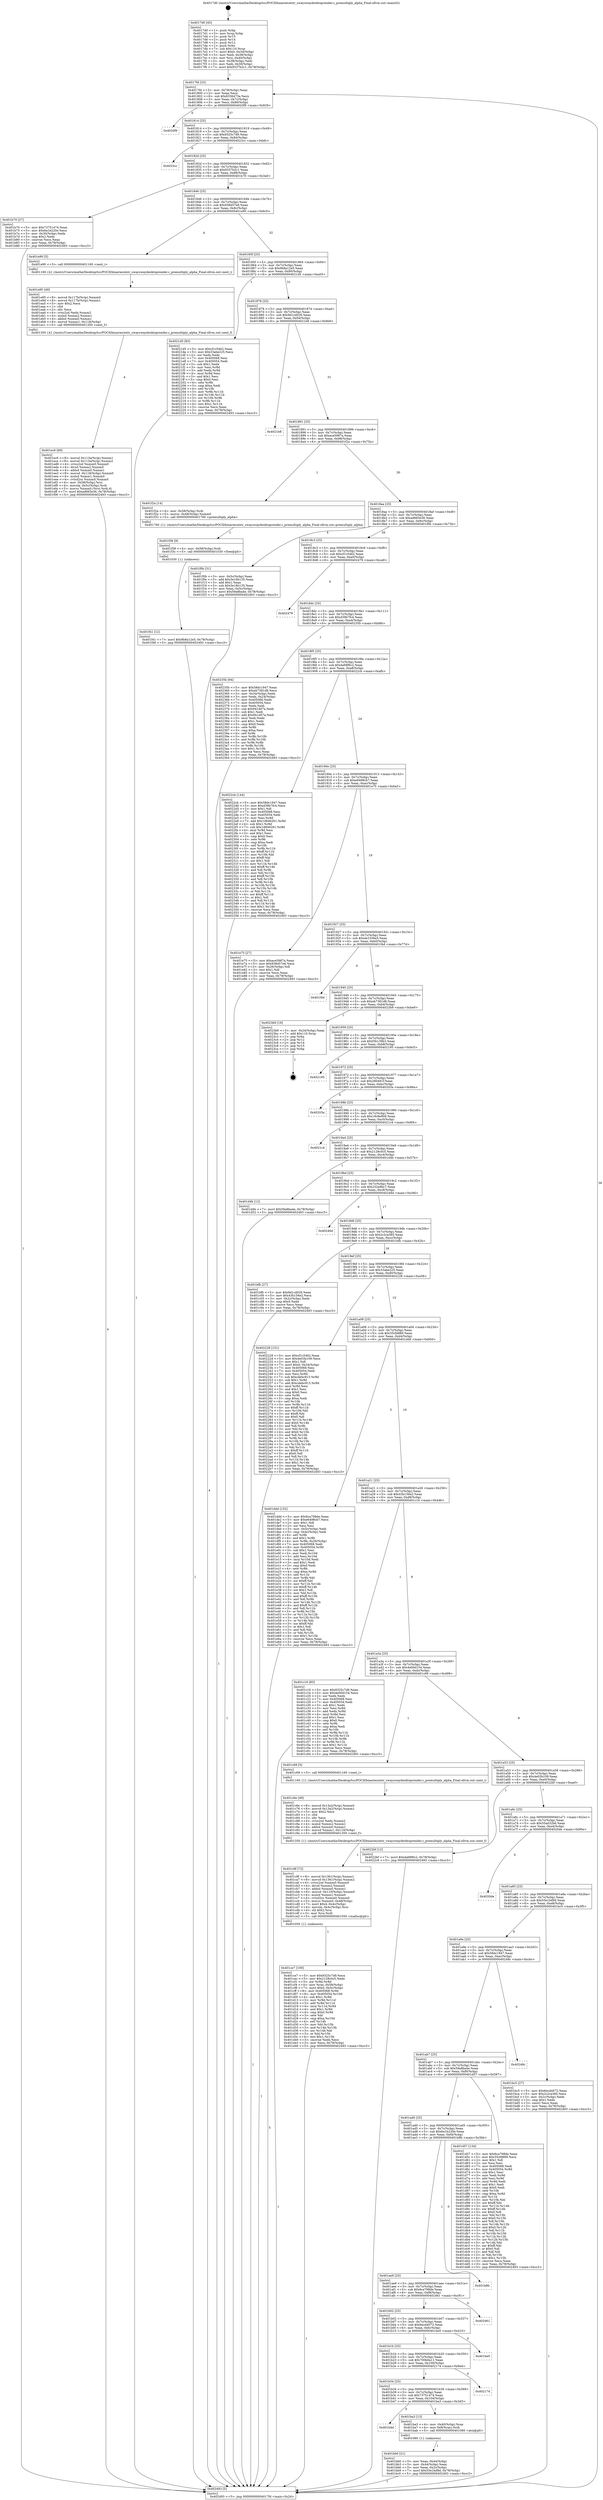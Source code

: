 digraph "0x4017d0" {
  label = "0x4017d0 (/mnt/c/Users/mathe/Desktop/tcc/POCII/binaries/extr_swayswaydesktoprender.c_premultiply_alpha_Final-ollvm.out::main(0))"
  labelloc = "t"
  node[shape=record]

  Entry [label="",width=0.3,height=0.3,shape=circle,fillcolor=black,style=filled]
  "0x4017fd" [label="{
     0x4017fd [23]\l
     | [instrs]\l
     &nbsp;&nbsp;0x4017fd \<+3\>: mov -0x78(%rbp),%eax\l
     &nbsp;&nbsp;0x401800 \<+2\>: mov %eax,%ecx\l
     &nbsp;&nbsp;0x401802 \<+6\>: sub $0x8336473a,%ecx\l
     &nbsp;&nbsp;0x401808 \<+3\>: mov %eax,-0x7c(%rbp)\l
     &nbsp;&nbsp;0x40180b \<+3\>: mov %ecx,-0x80(%rbp)\l
     &nbsp;&nbsp;0x40180e \<+6\>: je 00000000004020f9 \<main+0x929\>\l
  }"]
  "0x4020f9" [label="{
     0x4020f9\l
  }", style=dashed]
  "0x401814" [label="{
     0x401814 [25]\l
     | [instrs]\l
     &nbsp;&nbsp;0x401814 \<+5\>: jmp 0000000000401819 \<main+0x49\>\l
     &nbsp;&nbsp;0x401819 \<+3\>: mov -0x7c(%rbp),%eax\l
     &nbsp;&nbsp;0x40181c \<+5\>: sub $0x9325c7d9,%eax\l
     &nbsp;&nbsp;0x401821 \<+6\>: mov %eax,-0x84(%rbp)\l
     &nbsp;&nbsp;0x401827 \<+6\>: je 00000000004023cc \<main+0xbfc\>\l
  }"]
  Exit [label="",width=0.3,height=0.3,shape=circle,fillcolor=black,style=filled,peripheries=2]
  "0x4023cc" [label="{
     0x4023cc\l
  }", style=dashed]
  "0x40182d" [label="{
     0x40182d [25]\l
     | [instrs]\l
     &nbsp;&nbsp;0x40182d \<+5\>: jmp 0000000000401832 \<main+0x62\>\l
     &nbsp;&nbsp;0x401832 \<+3\>: mov -0x7c(%rbp),%eax\l
     &nbsp;&nbsp;0x401835 \<+5\>: sub $0x9337b2c1,%eax\l
     &nbsp;&nbsp;0x40183a \<+6\>: mov %eax,-0x88(%rbp)\l
     &nbsp;&nbsp;0x401840 \<+6\>: je 0000000000401b70 \<main+0x3a0\>\l
  }"]
  "0x401f41" [label="{
     0x401f41 [12]\l
     | [instrs]\l
     &nbsp;&nbsp;0x401f41 \<+7\>: movl $0x9b8a12e5,-0x78(%rbp)\l
     &nbsp;&nbsp;0x401f48 \<+5\>: jmp 0000000000402493 \<main+0xcc3\>\l
  }"]
  "0x401b70" [label="{
     0x401b70 [27]\l
     | [instrs]\l
     &nbsp;&nbsp;0x401b70 \<+5\>: mov $0x73751474,%eax\l
     &nbsp;&nbsp;0x401b75 \<+5\>: mov $0x6a1b220e,%ecx\l
     &nbsp;&nbsp;0x401b7a \<+3\>: mov -0x30(%rbp),%edx\l
     &nbsp;&nbsp;0x401b7d \<+3\>: cmp $0x2,%edx\l
     &nbsp;&nbsp;0x401b80 \<+3\>: cmovne %ecx,%eax\l
     &nbsp;&nbsp;0x401b83 \<+3\>: mov %eax,-0x78(%rbp)\l
     &nbsp;&nbsp;0x401b86 \<+5\>: jmp 0000000000402493 \<main+0xcc3\>\l
  }"]
  "0x401846" [label="{
     0x401846 [25]\l
     | [instrs]\l
     &nbsp;&nbsp;0x401846 \<+5\>: jmp 000000000040184b \<main+0x7b\>\l
     &nbsp;&nbsp;0x40184b \<+3\>: mov -0x7c(%rbp),%eax\l
     &nbsp;&nbsp;0x40184e \<+5\>: sub $0x938d57e6,%eax\l
     &nbsp;&nbsp;0x401853 \<+6\>: mov %eax,-0x8c(%rbp)\l
     &nbsp;&nbsp;0x401859 \<+6\>: je 0000000000401e90 \<main+0x6c0\>\l
  }"]
  "0x402493" [label="{
     0x402493 [5]\l
     | [instrs]\l
     &nbsp;&nbsp;0x402493 \<+5\>: jmp 00000000004017fd \<main+0x2d\>\l
  }"]
  "0x4017d0" [label="{
     0x4017d0 [45]\l
     | [instrs]\l
     &nbsp;&nbsp;0x4017d0 \<+1\>: push %rbp\l
     &nbsp;&nbsp;0x4017d1 \<+3\>: mov %rsp,%rbp\l
     &nbsp;&nbsp;0x4017d4 \<+2\>: push %r15\l
     &nbsp;&nbsp;0x4017d6 \<+2\>: push %r14\l
     &nbsp;&nbsp;0x4017d8 \<+2\>: push %r12\l
     &nbsp;&nbsp;0x4017da \<+1\>: push %rbx\l
     &nbsp;&nbsp;0x4017db \<+7\>: sub $0x110,%rsp\l
     &nbsp;&nbsp;0x4017e2 \<+7\>: movl $0x0,-0x34(%rbp)\l
     &nbsp;&nbsp;0x4017e9 \<+3\>: mov %edi,-0x38(%rbp)\l
     &nbsp;&nbsp;0x4017ec \<+4\>: mov %rsi,-0x40(%rbp)\l
     &nbsp;&nbsp;0x4017f0 \<+3\>: mov -0x38(%rbp),%edi\l
     &nbsp;&nbsp;0x4017f3 \<+3\>: mov %edi,-0x30(%rbp)\l
     &nbsp;&nbsp;0x4017f6 \<+7\>: movl $0x9337b2c1,-0x78(%rbp)\l
  }"]
  "0x401f38" [label="{
     0x401f38 [9]\l
     | [instrs]\l
     &nbsp;&nbsp;0x401f38 \<+4\>: mov -0x58(%rbp),%rdi\l
     &nbsp;&nbsp;0x401f3c \<+5\>: call 0000000000401030 \<free@plt\>\l
     | [calls]\l
     &nbsp;&nbsp;0x401030 \{1\} (unknown)\l
  }"]
  "0x401e90" [label="{
     0x401e90 [5]\l
     | [instrs]\l
     &nbsp;&nbsp;0x401e90 \<+5\>: call 0000000000401160 \<next_i\>\l
     | [calls]\l
     &nbsp;&nbsp;0x401160 \{4\} (/mnt/c/Users/mathe/Desktop/tcc/POCII/binaries/extr_swayswaydesktoprender.c_premultiply_alpha_Final-ollvm.out::next_i)\l
  }"]
  "0x40185f" [label="{
     0x40185f [25]\l
     | [instrs]\l
     &nbsp;&nbsp;0x40185f \<+5\>: jmp 0000000000401864 \<main+0x94\>\l
     &nbsp;&nbsp;0x401864 \<+3\>: mov -0x7c(%rbp),%eax\l
     &nbsp;&nbsp;0x401867 \<+5\>: sub $0x9b8a12e5,%eax\l
     &nbsp;&nbsp;0x40186c \<+6\>: mov %eax,-0x90(%rbp)\l
     &nbsp;&nbsp;0x401872 \<+6\>: je 00000000004021d5 \<main+0xa05\>\l
  }"]
  "0x401ec6" [label="{
     0x401ec6 [69]\l
     | [instrs]\l
     &nbsp;&nbsp;0x401ec6 \<+8\>: movsd 0x113a(%rip),%xmm1\l
     &nbsp;&nbsp;0x401ece \<+8\>: movsd 0x113a(%rip),%xmm2\l
     &nbsp;&nbsp;0x401ed6 \<+4\>: cvtss2sd %xmm0,%xmm0\l
     &nbsp;&nbsp;0x401eda \<+4\>: divsd %xmm2,%xmm0\l
     &nbsp;&nbsp;0x401ede \<+4\>: addsd %xmm0,%xmm1\l
     &nbsp;&nbsp;0x401ee2 \<+8\>: movsd -0x118(%rbp),%xmm0\l
     &nbsp;&nbsp;0x401eea \<+4\>: mulsd %xmm1,%xmm0\l
     &nbsp;&nbsp;0x401eee \<+4\>: cvtsd2ss %xmm0,%xmm0\l
     &nbsp;&nbsp;0x401ef2 \<+4\>: mov -0x58(%rbp),%rsi\l
     &nbsp;&nbsp;0x401ef6 \<+4\>: movslq -0x5c(%rbp),%rdi\l
     &nbsp;&nbsp;0x401efa \<+5\>: movss %xmm0,(%rsi,%rdi,4)\l
     &nbsp;&nbsp;0x401eff \<+7\>: movl $0xad665e36,-0x78(%rbp)\l
     &nbsp;&nbsp;0x401f06 \<+5\>: jmp 0000000000402493 \<main+0xcc3\>\l
  }"]
  "0x4021d5" [label="{
     0x4021d5 [83]\l
     | [instrs]\l
     &nbsp;&nbsp;0x4021d5 \<+5\>: mov $0xcf1c5462,%eax\l
     &nbsp;&nbsp;0x4021da \<+5\>: mov $0x33abe225,%ecx\l
     &nbsp;&nbsp;0x4021df \<+2\>: xor %edx,%edx\l
     &nbsp;&nbsp;0x4021e1 \<+7\>: mov 0x405068,%esi\l
     &nbsp;&nbsp;0x4021e8 \<+7\>: mov 0x405054,%edi\l
     &nbsp;&nbsp;0x4021ef \<+3\>: sub $0x1,%edx\l
     &nbsp;&nbsp;0x4021f2 \<+3\>: mov %esi,%r8d\l
     &nbsp;&nbsp;0x4021f5 \<+3\>: add %edx,%r8d\l
     &nbsp;&nbsp;0x4021f8 \<+4\>: imul %r8d,%esi\l
     &nbsp;&nbsp;0x4021fc \<+3\>: and $0x1,%esi\l
     &nbsp;&nbsp;0x4021ff \<+3\>: cmp $0x0,%esi\l
     &nbsp;&nbsp;0x402202 \<+4\>: sete %r9b\l
     &nbsp;&nbsp;0x402206 \<+3\>: cmp $0xa,%edi\l
     &nbsp;&nbsp;0x402209 \<+4\>: setl %r10b\l
     &nbsp;&nbsp;0x40220d \<+3\>: mov %r9b,%r11b\l
     &nbsp;&nbsp;0x402210 \<+3\>: and %r10b,%r11b\l
     &nbsp;&nbsp;0x402213 \<+3\>: xor %r10b,%r9b\l
     &nbsp;&nbsp;0x402216 \<+3\>: or %r9b,%r11b\l
     &nbsp;&nbsp;0x402219 \<+4\>: test $0x1,%r11b\l
     &nbsp;&nbsp;0x40221d \<+3\>: cmovne %ecx,%eax\l
     &nbsp;&nbsp;0x402220 \<+3\>: mov %eax,-0x78(%rbp)\l
     &nbsp;&nbsp;0x402223 \<+5\>: jmp 0000000000402493 \<main+0xcc3\>\l
  }"]
  "0x401878" [label="{
     0x401878 [25]\l
     | [instrs]\l
     &nbsp;&nbsp;0x401878 \<+5\>: jmp 000000000040187d \<main+0xad\>\l
     &nbsp;&nbsp;0x40187d \<+3\>: mov -0x7c(%rbp),%eax\l
     &nbsp;&nbsp;0x401880 \<+5\>: sub $0x9d1cd029,%eax\l
     &nbsp;&nbsp;0x401885 \<+6\>: mov %eax,-0x94(%rbp)\l
     &nbsp;&nbsp;0x40188b \<+6\>: je 00000000004021b8 \<main+0x9e8\>\l
  }"]
  "0x401e95" [label="{
     0x401e95 [49]\l
     | [instrs]\l
     &nbsp;&nbsp;0x401e95 \<+8\>: movsd 0x117b(%rip),%xmm0\l
     &nbsp;&nbsp;0x401e9d \<+8\>: movsd 0x117b(%rip),%xmm1\l
     &nbsp;&nbsp;0x401ea5 \<+5\>: mov $0x2,%ecx\l
     &nbsp;&nbsp;0x401eaa \<+1\>: cltd\l
     &nbsp;&nbsp;0x401eab \<+2\>: idiv %ecx\l
     &nbsp;&nbsp;0x401ead \<+4\>: cvtsi2sd %edx,%xmm2\l
     &nbsp;&nbsp;0x401eb1 \<+4\>: mulsd %xmm2,%xmm1\l
     &nbsp;&nbsp;0x401eb5 \<+4\>: addsd %xmm0,%xmm1\l
     &nbsp;&nbsp;0x401eb9 \<+8\>: movsd %xmm1,-0x118(%rbp)\l
     &nbsp;&nbsp;0x401ec1 \<+5\>: call 0000000000401350 \<next_f\>\l
     | [calls]\l
     &nbsp;&nbsp;0x401350 \{4\} (/mnt/c/Users/mathe/Desktop/tcc/POCII/binaries/extr_swayswaydesktoprender.c_premultiply_alpha_Final-ollvm.out::next_f)\l
  }"]
  "0x4021b8" [label="{
     0x4021b8\l
  }", style=dashed]
  "0x401891" [label="{
     0x401891 [25]\l
     | [instrs]\l
     &nbsp;&nbsp;0x401891 \<+5\>: jmp 0000000000401896 \<main+0xc6\>\l
     &nbsp;&nbsp;0x401896 \<+3\>: mov -0x7c(%rbp),%eax\l
     &nbsp;&nbsp;0x401899 \<+5\>: sub $0xace5987a,%eax\l
     &nbsp;&nbsp;0x40189e \<+6\>: mov %eax,-0x98(%rbp)\l
     &nbsp;&nbsp;0x4018a4 \<+6\>: je 0000000000401f2a \<main+0x75a\>\l
  }"]
  "0x401ce7" [label="{
     0x401ce7 [100]\l
     | [instrs]\l
     &nbsp;&nbsp;0x401ce7 \<+5\>: mov $0x9325c7d9,%ecx\l
     &nbsp;&nbsp;0x401cec \<+5\>: mov $0x2128c0c5,%edx\l
     &nbsp;&nbsp;0x401cf1 \<+3\>: xor %r8d,%r8d\l
     &nbsp;&nbsp;0x401cf4 \<+4\>: mov %rax,-0x58(%rbp)\l
     &nbsp;&nbsp;0x401cf8 \<+7\>: movl $0x0,-0x5c(%rbp)\l
     &nbsp;&nbsp;0x401cff \<+8\>: mov 0x405068,%r9d\l
     &nbsp;&nbsp;0x401d07 \<+8\>: mov 0x405054,%r10d\l
     &nbsp;&nbsp;0x401d0f \<+4\>: sub $0x1,%r8d\l
     &nbsp;&nbsp;0x401d13 \<+3\>: mov %r9d,%r11d\l
     &nbsp;&nbsp;0x401d16 \<+3\>: add %r8d,%r11d\l
     &nbsp;&nbsp;0x401d19 \<+4\>: imul %r11d,%r9d\l
     &nbsp;&nbsp;0x401d1d \<+4\>: and $0x1,%r9d\l
     &nbsp;&nbsp;0x401d21 \<+4\>: cmp $0x0,%r9d\l
     &nbsp;&nbsp;0x401d25 \<+3\>: sete %bl\l
     &nbsp;&nbsp;0x401d28 \<+4\>: cmp $0xa,%r10d\l
     &nbsp;&nbsp;0x401d2c \<+4\>: setl %r14b\l
     &nbsp;&nbsp;0x401d30 \<+3\>: mov %bl,%r15b\l
     &nbsp;&nbsp;0x401d33 \<+3\>: and %r14b,%r15b\l
     &nbsp;&nbsp;0x401d36 \<+3\>: xor %r14b,%bl\l
     &nbsp;&nbsp;0x401d39 \<+3\>: or %bl,%r15b\l
     &nbsp;&nbsp;0x401d3c \<+4\>: test $0x1,%r15b\l
     &nbsp;&nbsp;0x401d40 \<+3\>: cmovne %edx,%ecx\l
     &nbsp;&nbsp;0x401d43 \<+3\>: mov %ecx,-0x78(%rbp)\l
     &nbsp;&nbsp;0x401d46 \<+5\>: jmp 0000000000402493 \<main+0xcc3\>\l
  }"]
  "0x401f2a" [label="{
     0x401f2a [14]\l
     | [instrs]\l
     &nbsp;&nbsp;0x401f2a \<+4\>: mov -0x58(%rbp),%rdi\l
     &nbsp;&nbsp;0x401f2e \<+5\>: movss -0x48(%rbp),%xmm0\l
     &nbsp;&nbsp;0x401f33 \<+5\>: call 0000000000401760 \<premultiply_alpha\>\l
     | [calls]\l
     &nbsp;&nbsp;0x401760 \{1\} (/mnt/c/Users/mathe/Desktop/tcc/POCII/binaries/extr_swayswaydesktoprender.c_premultiply_alpha_Final-ollvm.out::premultiply_alpha)\l
  }"]
  "0x4018aa" [label="{
     0x4018aa [25]\l
     | [instrs]\l
     &nbsp;&nbsp;0x4018aa \<+5\>: jmp 00000000004018af \<main+0xdf\>\l
     &nbsp;&nbsp;0x4018af \<+3\>: mov -0x7c(%rbp),%eax\l
     &nbsp;&nbsp;0x4018b2 \<+5\>: sub $0xad665e36,%eax\l
     &nbsp;&nbsp;0x4018b7 \<+6\>: mov %eax,-0x9c(%rbp)\l
     &nbsp;&nbsp;0x4018bd \<+6\>: je 0000000000401f0b \<main+0x73b\>\l
  }"]
  "0x401c9f" [label="{
     0x401c9f [72]\l
     | [instrs]\l
     &nbsp;&nbsp;0x401c9f \<+8\>: movsd 0x1361(%rip),%xmm1\l
     &nbsp;&nbsp;0x401ca7 \<+8\>: movsd 0x1361(%rip),%xmm2\l
     &nbsp;&nbsp;0x401caf \<+4\>: cvtss2sd %xmm0,%xmm0\l
     &nbsp;&nbsp;0x401cb3 \<+4\>: divsd %xmm2,%xmm0\l
     &nbsp;&nbsp;0x401cb7 \<+4\>: addsd %xmm0,%xmm1\l
     &nbsp;&nbsp;0x401cbb \<+8\>: movsd -0x110(%rbp),%xmm0\l
     &nbsp;&nbsp;0x401cc3 \<+4\>: mulsd %xmm1,%xmm0\l
     &nbsp;&nbsp;0x401cc7 \<+4\>: cvtsd2ss %xmm0,%xmm0\l
     &nbsp;&nbsp;0x401ccb \<+5\>: movss %xmm0,-0x48(%rbp)\l
     &nbsp;&nbsp;0x401cd0 \<+7\>: movl $0x4,-0x4c(%rbp)\l
     &nbsp;&nbsp;0x401cd7 \<+4\>: movslq -0x4c(%rbp),%rsi\l
     &nbsp;&nbsp;0x401cdb \<+4\>: shl $0x2,%rsi\l
     &nbsp;&nbsp;0x401cdf \<+3\>: mov %rsi,%rdi\l
     &nbsp;&nbsp;0x401ce2 \<+5\>: call 0000000000401050 \<malloc@plt\>\l
     | [calls]\l
     &nbsp;&nbsp;0x401050 \{1\} (unknown)\l
  }"]
  "0x401f0b" [label="{
     0x401f0b [31]\l
     | [instrs]\l
     &nbsp;&nbsp;0x401f0b \<+3\>: mov -0x5c(%rbp),%eax\l
     &nbsp;&nbsp;0x401f0e \<+5\>: add $0x3e16b135,%eax\l
     &nbsp;&nbsp;0x401f13 \<+3\>: add $0x1,%eax\l
     &nbsp;&nbsp;0x401f16 \<+5\>: sub $0x3e16b135,%eax\l
     &nbsp;&nbsp;0x401f1b \<+3\>: mov %eax,-0x5c(%rbp)\l
     &nbsp;&nbsp;0x401f1e \<+7\>: movl $0x59a8ba4e,-0x78(%rbp)\l
     &nbsp;&nbsp;0x401f25 \<+5\>: jmp 0000000000402493 \<main+0xcc3\>\l
  }"]
  "0x4018c3" [label="{
     0x4018c3 [25]\l
     | [instrs]\l
     &nbsp;&nbsp;0x4018c3 \<+5\>: jmp 00000000004018c8 \<main+0xf8\>\l
     &nbsp;&nbsp;0x4018c8 \<+3\>: mov -0x7c(%rbp),%eax\l
     &nbsp;&nbsp;0x4018cb \<+5\>: sub $0xcf1c5462,%eax\l
     &nbsp;&nbsp;0x4018d0 \<+6\>: mov %eax,-0xa0(%rbp)\l
     &nbsp;&nbsp;0x4018d6 \<+6\>: je 0000000000402479 \<main+0xca9\>\l
  }"]
  "0x401c6e" [label="{
     0x401c6e [49]\l
     | [instrs]\l
     &nbsp;&nbsp;0x401c6e \<+8\>: movsd 0x13a2(%rip),%xmm0\l
     &nbsp;&nbsp;0x401c76 \<+8\>: movsd 0x13a2(%rip),%xmm1\l
     &nbsp;&nbsp;0x401c7e \<+5\>: mov $0x2,%ecx\l
     &nbsp;&nbsp;0x401c83 \<+1\>: cltd\l
     &nbsp;&nbsp;0x401c84 \<+2\>: idiv %ecx\l
     &nbsp;&nbsp;0x401c86 \<+4\>: cvtsi2sd %edx,%xmm2\l
     &nbsp;&nbsp;0x401c8a \<+4\>: mulsd %xmm2,%xmm1\l
     &nbsp;&nbsp;0x401c8e \<+4\>: addsd %xmm0,%xmm1\l
     &nbsp;&nbsp;0x401c92 \<+8\>: movsd %xmm1,-0x110(%rbp)\l
     &nbsp;&nbsp;0x401c9a \<+5\>: call 0000000000401350 \<next_f\>\l
     | [calls]\l
     &nbsp;&nbsp;0x401350 \{1\} (/mnt/c/Users/mathe/Desktop/tcc/POCII/binaries/extr_swayswaydesktoprender.c_premultiply_alpha_Final-ollvm.out::next_f)\l
  }"]
  "0x402479" [label="{
     0x402479\l
  }", style=dashed]
  "0x4018dc" [label="{
     0x4018dc [25]\l
     | [instrs]\l
     &nbsp;&nbsp;0x4018dc \<+5\>: jmp 00000000004018e1 \<main+0x111\>\l
     &nbsp;&nbsp;0x4018e1 \<+3\>: mov -0x7c(%rbp),%eax\l
     &nbsp;&nbsp;0x4018e4 \<+5\>: sub $0xd39b7fc4,%eax\l
     &nbsp;&nbsp;0x4018e9 \<+6\>: mov %eax,-0xa4(%rbp)\l
     &nbsp;&nbsp;0x4018ef \<+6\>: je 000000000040235b \<main+0xb8b\>\l
  }"]
  "0x401bb0" [label="{
     0x401bb0 [21]\l
     | [instrs]\l
     &nbsp;&nbsp;0x401bb0 \<+3\>: mov %eax,-0x44(%rbp)\l
     &nbsp;&nbsp;0x401bb3 \<+3\>: mov -0x44(%rbp),%eax\l
     &nbsp;&nbsp;0x401bb6 \<+3\>: mov %eax,-0x2c(%rbp)\l
     &nbsp;&nbsp;0x401bb9 \<+7\>: movl $0x55e1bd9d,-0x78(%rbp)\l
     &nbsp;&nbsp;0x401bc0 \<+5\>: jmp 0000000000402493 \<main+0xcc3\>\l
  }"]
  "0x40235b" [label="{
     0x40235b [94]\l
     | [instrs]\l
     &nbsp;&nbsp;0x40235b \<+5\>: mov $0x58dc1947,%eax\l
     &nbsp;&nbsp;0x402360 \<+5\>: mov $0xeb7381d8,%ecx\l
     &nbsp;&nbsp;0x402365 \<+3\>: mov -0x34(%rbp),%edx\l
     &nbsp;&nbsp;0x402368 \<+3\>: mov %edx,-0x24(%rbp)\l
     &nbsp;&nbsp;0x40236b \<+7\>: mov 0x405068,%edx\l
     &nbsp;&nbsp;0x402372 \<+7\>: mov 0x405054,%esi\l
     &nbsp;&nbsp;0x402379 \<+2\>: mov %edx,%edi\l
     &nbsp;&nbsp;0x40237b \<+6\>: sub $0x941d07a,%edi\l
     &nbsp;&nbsp;0x402381 \<+3\>: sub $0x1,%edi\l
     &nbsp;&nbsp;0x402384 \<+6\>: add $0x941d07a,%edi\l
     &nbsp;&nbsp;0x40238a \<+3\>: imul %edi,%edx\l
     &nbsp;&nbsp;0x40238d \<+3\>: and $0x1,%edx\l
     &nbsp;&nbsp;0x402390 \<+3\>: cmp $0x0,%edx\l
     &nbsp;&nbsp;0x402393 \<+4\>: sete %r8b\l
     &nbsp;&nbsp;0x402397 \<+3\>: cmp $0xa,%esi\l
     &nbsp;&nbsp;0x40239a \<+4\>: setl %r9b\l
     &nbsp;&nbsp;0x40239e \<+3\>: mov %r8b,%r10b\l
     &nbsp;&nbsp;0x4023a1 \<+3\>: and %r9b,%r10b\l
     &nbsp;&nbsp;0x4023a4 \<+3\>: xor %r9b,%r8b\l
     &nbsp;&nbsp;0x4023a7 \<+3\>: or %r8b,%r10b\l
     &nbsp;&nbsp;0x4023aa \<+4\>: test $0x1,%r10b\l
     &nbsp;&nbsp;0x4023ae \<+3\>: cmovne %ecx,%eax\l
     &nbsp;&nbsp;0x4023b1 \<+3\>: mov %eax,-0x78(%rbp)\l
     &nbsp;&nbsp;0x4023b4 \<+5\>: jmp 0000000000402493 \<main+0xcc3\>\l
  }"]
  "0x4018f5" [label="{
     0x4018f5 [25]\l
     | [instrs]\l
     &nbsp;&nbsp;0x4018f5 \<+5\>: jmp 00000000004018fa \<main+0x12a\>\l
     &nbsp;&nbsp;0x4018fa \<+3\>: mov -0x7c(%rbp),%eax\l
     &nbsp;&nbsp;0x4018fd \<+5\>: sub $0xda68f6c2,%eax\l
     &nbsp;&nbsp;0x401902 \<+6\>: mov %eax,-0xa8(%rbp)\l
     &nbsp;&nbsp;0x401908 \<+6\>: je 00000000004022cb \<main+0xafb\>\l
  }"]
  "0x401b4d" [label="{
     0x401b4d\l
  }", style=dashed]
  "0x4022cb" [label="{
     0x4022cb [144]\l
     | [instrs]\l
     &nbsp;&nbsp;0x4022cb \<+5\>: mov $0x58dc1947,%eax\l
     &nbsp;&nbsp;0x4022d0 \<+5\>: mov $0xd39b7fc4,%ecx\l
     &nbsp;&nbsp;0x4022d5 \<+2\>: mov $0x1,%dl\l
     &nbsp;&nbsp;0x4022d7 \<+7\>: mov 0x405068,%esi\l
     &nbsp;&nbsp;0x4022de \<+7\>: mov 0x405054,%edi\l
     &nbsp;&nbsp;0x4022e5 \<+3\>: mov %esi,%r8d\l
     &nbsp;&nbsp;0x4022e8 \<+7\>: add $0x1d846261,%r8d\l
     &nbsp;&nbsp;0x4022ef \<+4\>: sub $0x1,%r8d\l
     &nbsp;&nbsp;0x4022f3 \<+7\>: sub $0x1d846261,%r8d\l
     &nbsp;&nbsp;0x4022fa \<+4\>: imul %r8d,%esi\l
     &nbsp;&nbsp;0x4022fe \<+3\>: and $0x1,%esi\l
     &nbsp;&nbsp;0x402301 \<+3\>: cmp $0x0,%esi\l
     &nbsp;&nbsp;0x402304 \<+4\>: sete %r9b\l
     &nbsp;&nbsp;0x402308 \<+3\>: cmp $0xa,%edi\l
     &nbsp;&nbsp;0x40230b \<+4\>: setl %r10b\l
     &nbsp;&nbsp;0x40230f \<+3\>: mov %r9b,%r11b\l
     &nbsp;&nbsp;0x402312 \<+4\>: xor $0xff,%r11b\l
     &nbsp;&nbsp;0x402316 \<+3\>: mov %r10b,%bl\l
     &nbsp;&nbsp;0x402319 \<+3\>: xor $0xff,%bl\l
     &nbsp;&nbsp;0x40231c \<+3\>: xor $0x1,%dl\l
     &nbsp;&nbsp;0x40231f \<+3\>: mov %r11b,%r14b\l
     &nbsp;&nbsp;0x402322 \<+4\>: and $0xff,%r14b\l
     &nbsp;&nbsp;0x402326 \<+3\>: and %dl,%r9b\l
     &nbsp;&nbsp;0x402329 \<+3\>: mov %bl,%r15b\l
     &nbsp;&nbsp;0x40232c \<+4\>: and $0xff,%r15b\l
     &nbsp;&nbsp;0x402330 \<+3\>: and %dl,%r10b\l
     &nbsp;&nbsp;0x402333 \<+3\>: or %r9b,%r14b\l
     &nbsp;&nbsp;0x402336 \<+3\>: or %r10b,%r15b\l
     &nbsp;&nbsp;0x402339 \<+3\>: xor %r15b,%r14b\l
     &nbsp;&nbsp;0x40233c \<+3\>: or %bl,%r11b\l
     &nbsp;&nbsp;0x40233f \<+4\>: xor $0xff,%r11b\l
     &nbsp;&nbsp;0x402343 \<+3\>: or $0x1,%dl\l
     &nbsp;&nbsp;0x402346 \<+3\>: and %dl,%r11b\l
     &nbsp;&nbsp;0x402349 \<+3\>: or %r11b,%r14b\l
     &nbsp;&nbsp;0x40234c \<+4\>: test $0x1,%r14b\l
     &nbsp;&nbsp;0x402350 \<+3\>: cmovne %ecx,%eax\l
     &nbsp;&nbsp;0x402353 \<+3\>: mov %eax,-0x78(%rbp)\l
     &nbsp;&nbsp;0x402356 \<+5\>: jmp 0000000000402493 \<main+0xcc3\>\l
  }"]
  "0x40190e" [label="{
     0x40190e [25]\l
     | [instrs]\l
     &nbsp;&nbsp;0x40190e \<+5\>: jmp 0000000000401913 \<main+0x143\>\l
     &nbsp;&nbsp;0x401913 \<+3\>: mov -0x7c(%rbp),%eax\l
     &nbsp;&nbsp;0x401916 \<+5\>: sub $0xe6498cb7,%eax\l
     &nbsp;&nbsp;0x40191b \<+6\>: mov %eax,-0xac(%rbp)\l
     &nbsp;&nbsp;0x401921 \<+6\>: je 0000000000401e75 \<main+0x6a5\>\l
  }"]
  "0x401ba3" [label="{
     0x401ba3 [13]\l
     | [instrs]\l
     &nbsp;&nbsp;0x401ba3 \<+4\>: mov -0x40(%rbp),%rax\l
     &nbsp;&nbsp;0x401ba7 \<+4\>: mov 0x8(%rax),%rdi\l
     &nbsp;&nbsp;0x401bab \<+5\>: call 0000000000401060 \<atoi@plt\>\l
     | [calls]\l
     &nbsp;&nbsp;0x401060 \{1\} (unknown)\l
  }"]
  "0x401e75" [label="{
     0x401e75 [27]\l
     | [instrs]\l
     &nbsp;&nbsp;0x401e75 \<+5\>: mov $0xace5987a,%eax\l
     &nbsp;&nbsp;0x401e7a \<+5\>: mov $0x938d57e6,%ecx\l
     &nbsp;&nbsp;0x401e7f \<+3\>: mov -0x26(%rbp),%dl\l
     &nbsp;&nbsp;0x401e82 \<+3\>: test $0x1,%dl\l
     &nbsp;&nbsp;0x401e85 \<+3\>: cmovne %ecx,%eax\l
     &nbsp;&nbsp;0x401e88 \<+3\>: mov %eax,-0x78(%rbp)\l
     &nbsp;&nbsp;0x401e8b \<+5\>: jmp 0000000000402493 \<main+0xcc3\>\l
  }"]
  "0x401927" [label="{
     0x401927 [25]\l
     | [instrs]\l
     &nbsp;&nbsp;0x401927 \<+5\>: jmp 000000000040192c \<main+0x15c\>\l
     &nbsp;&nbsp;0x40192c \<+3\>: mov -0x7c(%rbp),%eax\l
     &nbsp;&nbsp;0x40192f \<+5\>: sub $0xeb1036e5,%eax\l
     &nbsp;&nbsp;0x401934 \<+6\>: mov %eax,-0xb0(%rbp)\l
     &nbsp;&nbsp;0x40193a \<+6\>: je 0000000000401f4d \<main+0x77d\>\l
  }"]
  "0x401b34" [label="{
     0x401b34 [25]\l
     | [instrs]\l
     &nbsp;&nbsp;0x401b34 \<+5\>: jmp 0000000000401b39 \<main+0x369\>\l
     &nbsp;&nbsp;0x401b39 \<+3\>: mov -0x7c(%rbp),%eax\l
     &nbsp;&nbsp;0x401b3c \<+5\>: sub $0x73751474,%eax\l
     &nbsp;&nbsp;0x401b41 \<+6\>: mov %eax,-0x104(%rbp)\l
     &nbsp;&nbsp;0x401b47 \<+6\>: je 0000000000401ba3 \<main+0x3d3\>\l
  }"]
  "0x401f4d" [label="{
     0x401f4d\l
  }", style=dashed]
  "0x401940" [label="{
     0x401940 [25]\l
     | [instrs]\l
     &nbsp;&nbsp;0x401940 \<+5\>: jmp 0000000000401945 \<main+0x175\>\l
     &nbsp;&nbsp;0x401945 \<+3\>: mov -0x7c(%rbp),%eax\l
     &nbsp;&nbsp;0x401948 \<+5\>: sub $0xeb7381d8,%eax\l
     &nbsp;&nbsp;0x40194d \<+6\>: mov %eax,-0xb4(%rbp)\l
     &nbsp;&nbsp;0x401953 \<+6\>: je 00000000004023b9 \<main+0xbe9\>\l
  }"]
  "0x402174" [label="{
     0x402174\l
  }", style=dashed]
  "0x4023b9" [label="{
     0x4023b9 [19]\l
     | [instrs]\l
     &nbsp;&nbsp;0x4023b9 \<+3\>: mov -0x24(%rbp),%eax\l
     &nbsp;&nbsp;0x4023bc \<+7\>: add $0x110,%rsp\l
     &nbsp;&nbsp;0x4023c3 \<+1\>: pop %rbx\l
     &nbsp;&nbsp;0x4023c4 \<+2\>: pop %r12\l
     &nbsp;&nbsp;0x4023c6 \<+2\>: pop %r14\l
     &nbsp;&nbsp;0x4023c8 \<+2\>: pop %r15\l
     &nbsp;&nbsp;0x4023ca \<+1\>: pop %rbp\l
     &nbsp;&nbsp;0x4023cb \<+1\>: ret\l
  }"]
  "0x401959" [label="{
     0x401959 [25]\l
     | [instrs]\l
     &nbsp;&nbsp;0x401959 \<+5\>: jmp 000000000040195e \<main+0x18e\>\l
     &nbsp;&nbsp;0x40195e \<+3\>: mov -0x7c(%rbp),%eax\l
     &nbsp;&nbsp;0x401961 \<+5\>: sub $0xf3b139b3,%eax\l
     &nbsp;&nbsp;0x401966 \<+6\>: mov %eax,-0xb8(%rbp)\l
     &nbsp;&nbsp;0x40196c \<+6\>: je 0000000000402195 \<main+0x9c5\>\l
  }"]
  "0x401b1b" [label="{
     0x401b1b [25]\l
     | [instrs]\l
     &nbsp;&nbsp;0x401b1b \<+5\>: jmp 0000000000401b20 \<main+0x350\>\l
     &nbsp;&nbsp;0x401b20 \<+3\>: mov -0x7c(%rbp),%eax\l
     &nbsp;&nbsp;0x401b23 \<+5\>: sub $0x700b0a11,%eax\l
     &nbsp;&nbsp;0x401b28 \<+6\>: mov %eax,-0x100(%rbp)\l
     &nbsp;&nbsp;0x401b2e \<+6\>: je 0000000000402174 \<main+0x9a4\>\l
  }"]
  "0x402195" [label="{
     0x402195\l
  }", style=dashed]
  "0x401972" [label="{
     0x401972 [25]\l
     | [instrs]\l
     &nbsp;&nbsp;0x401972 \<+5\>: jmp 0000000000401977 \<main+0x1a7\>\l
     &nbsp;&nbsp;0x401977 \<+3\>: mov -0x7c(%rbp),%eax\l
     &nbsp;&nbsp;0x40197a \<+5\>: sub $0x280491f,%eax\l
     &nbsp;&nbsp;0x40197f \<+6\>: mov %eax,-0xbc(%rbp)\l
     &nbsp;&nbsp;0x401985 \<+6\>: je 000000000040203a \<main+0x86a\>\l
  }"]
  "0x401be0" [label="{
     0x401be0\l
  }", style=dashed]
  "0x40203a" [label="{
     0x40203a\l
  }", style=dashed]
  "0x40198b" [label="{
     0x40198b [25]\l
     | [instrs]\l
     &nbsp;&nbsp;0x40198b \<+5\>: jmp 0000000000401990 \<main+0x1c0\>\l
     &nbsp;&nbsp;0x401990 \<+3\>: mov -0x7c(%rbp),%eax\l
     &nbsp;&nbsp;0x401993 \<+5\>: sub $0x19c9e909,%eax\l
     &nbsp;&nbsp;0x401998 \<+6\>: mov %eax,-0xc0(%rbp)\l
     &nbsp;&nbsp;0x40199e \<+6\>: je 00000000004021c4 \<main+0x9f4\>\l
  }"]
  "0x401b02" [label="{
     0x401b02 [25]\l
     | [instrs]\l
     &nbsp;&nbsp;0x401b02 \<+5\>: jmp 0000000000401b07 \<main+0x337\>\l
     &nbsp;&nbsp;0x401b07 \<+3\>: mov -0x7c(%rbp),%eax\l
     &nbsp;&nbsp;0x401b0a \<+5\>: sub $0x6ecd4072,%eax\l
     &nbsp;&nbsp;0x401b0f \<+6\>: mov %eax,-0xfc(%rbp)\l
     &nbsp;&nbsp;0x401b15 \<+6\>: je 0000000000401be0 \<main+0x410\>\l
  }"]
  "0x4021c4" [label="{
     0x4021c4\l
  }", style=dashed]
  "0x4019a4" [label="{
     0x4019a4 [25]\l
     | [instrs]\l
     &nbsp;&nbsp;0x4019a4 \<+5\>: jmp 00000000004019a9 \<main+0x1d9\>\l
     &nbsp;&nbsp;0x4019a9 \<+3\>: mov -0x7c(%rbp),%eax\l
     &nbsp;&nbsp;0x4019ac \<+5\>: sub $0x2128c0c5,%eax\l
     &nbsp;&nbsp;0x4019b1 \<+6\>: mov %eax,-0xc4(%rbp)\l
     &nbsp;&nbsp;0x4019b7 \<+6\>: je 0000000000401d4b \<main+0x57b\>\l
  }"]
  "0x402461" [label="{
     0x402461\l
  }", style=dashed]
  "0x401d4b" [label="{
     0x401d4b [12]\l
     | [instrs]\l
     &nbsp;&nbsp;0x401d4b \<+7\>: movl $0x59a8ba4e,-0x78(%rbp)\l
     &nbsp;&nbsp;0x401d52 \<+5\>: jmp 0000000000402493 \<main+0xcc3\>\l
  }"]
  "0x4019bd" [label="{
     0x4019bd [25]\l
     | [instrs]\l
     &nbsp;&nbsp;0x4019bd \<+5\>: jmp 00000000004019c2 \<main+0x1f2\>\l
     &nbsp;&nbsp;0x4019c2 \<+3\>: mov -0x7c(%rbp),%eax\l
     &nbsp;&nbsp;0x4019c5 \<+5\>: sub $0x232a9bc7,%eax\l
     &nbsp;&nbsp;0x4019ca \<+6\>: mov %eax,-0xc8(%rbp)\l
     &nbsp;&nbsp;0x4019d0 \<+6\>: je 000000000040246d \<main+0xc9d\>\l
  }"]
  "0x401ae9" [label="{
     0x401ae9 [25]\l
     | [instrs]\l
     &nbsp;&nbsp;0x401ae9 \<+5\>: jmp 0000000000401aee \<main+0x31e\>\l
     &nbsp;&nbsp;0x401aee \<+3\>: mov -0x7c(%rbp),%eax\l
     &nbsp;&nbsp;0x401af1 \<+5\>: sub $0x6ca798de,%eax\l
     &nbsp;&nbsp;0x401af6 \<+6\>: mov %eax,-0xf8(%rbp)\l
     &nbsp;&nbsp;0x401afc \<+6\>: je 0000000000402461 \<main+0xc91\>\l
  }"]
  "0x40246d" [label="{
     0x40246d\l
  }", style=dashed]
  "0x4019d6" [label="{
     0x4019d6 [25]\l
     | [instrs]\l
     &nbsp;&nbsp;0x4019d6 \<+5\>: jmp 00000000004019db \<main+0x20b\>\l
     &nbsp;&nbsp;0x4019db \<+3\>: mov -0x7c(%rbp),%eax\l
     &nbsp;&nbsp;0x4019de \<+5\>: sub $0x2c2ca385,%eax\l
     &nbsp;&nbsp;0x4019e3 \<+6\>: mov %eax,-0xcc(%rbp)\l
     &nbsp;&nbsp;0x4019e9 \<+6\>: je 0000000000401bfb \<main+0x42b\>\l
  }"]
  "0x401b8b" [label="{
     0x401b8b\l
  }", style=dashed]
  "0x401bfb" [label="{
     0x401bfb [27]\l
     | [instrs]\l
     &nbsp;&nbsp;0x401bfb \<+5\>: mov $0x9d1cd029,%eax\l
     &nbsp;&nbsp;0x401c00 \<+5\>: mov $0x43b156e2,%ecx\l
     &nbsp;&nbsp;0x401c05 \<+3\>: mov -0x2c(%rbp),%edx\l
     &nbsp;&nbsp;0x401c08 \<+3\>: cmp $0x0,%edx\l
     &nbsp;&nbsp;0x401c0b \<+3\>: cmove %ecx,%eax\l
     &nbsp;&nbsp;0x401c0e \<+3\>: mov %eax,-0x78(%rbp)\l
     &nbsp;&nbsp;0x401c11 \<+5\>: jmp 0000000000402493 \<main+0xcc3\>\l
  }"]
  "0x4019ef" [label="{
     0x4019ef [25]\l
     | [instrs]\l
     &nbsp;&nbsp;0x4019ef \<+5\>: jmp 00000000004019f4 \<main+0x224\>\l
     &nbsp;&nbsp;0x4019f4 \<+3\>: mov -0x7c(%rbp),%eax\l
     &nbsp;&nbsp;0x4019f7 \<+5\>: sub $0x33abe225,%eax\l
     &nbsp;&nbsp;0x4019fc \<+6\>: mov %eax,-0xd0(%rbp)\l
     &nbsp;&nbsp;0x401a02 \<+6\>: je 0000000000402228 \<main+0xa58\>\l
  }"]
  "0x401ad0" [label="{
     0x401ad0 [25]\l
     | [instrs]\l
     &nbsp;&nbsp;0x401ad0 \<+5\>: jmp 0000000000401ad5 \<main+0x305\>\l
     &nbsp;&nbsp;0x401ad5 \<+3\>: mov -0x7c(%rbp),%eax\l
     &nbsp;&nbsp;0x401ad8 \<+5\>: sub $0x6a1b220e,%eax\l
     &nbsp;&nbsp;0x401add \<+6\>: mov %eax,-0xf4(%rbp)\l
     &nbsp;&nbsp;0x401ae3 \<+6\>: je 0000000000401b8b \<main+0x3bb\>\l
  }"]
  "0x402228" [label="{
     0x402228 [151]\l
     | [instrs]\l
     &nbsp;&nbsp;0x402228 \<+5\>: mov $0xcf1c5462,%eax\l
     &nbsp;&nbsp;0x40222d \<+5\>: mov $0x4e03b109,%ecx\l
     &nbsp;&nbsp;0x402232 \<+2\>: mov $0x1,%dl\l
     &nbsp;&nbsp;0x402234 \<+7\>: movl $0x0,-0x34(%rbp)\l
     &nbsp;&nbsp;0x40223b \<+7\>: mov 0x405068,%esi\l
     &nbsp;&nbsp;0x402242 \<+7\>: mov 0x405054,%edi\l
     &nbsp;&nbsp;0x402249 \<+3\>: mov %esi,%r8d\l
     &nbsp;&nbsp;0x40224c \<+7\>: sub $0xcdebc913,%r8d\l
     &nbsp;&nbsp;0x402253 \<+4\>: sub $0x1,%r8d\l
     &nbsp;&nbsp;0x402257 \<+7\>: add $0xcdebc913,%r8d\l
     &nbsp;&nbsp;0x40225e \<+4\>: imul %r8d,%esi\l
     &nbsp;&nbsp;0x402262 \<+3\>: and $0x1,%esi\l
     &nbsp;&nbsp;0x402265 \<+3\>: cmp $0x0,%esi\l
     &nbsp;&nbsp;0x402268 \<+4\>: sete %r9b\l
     &nbsp;&nbsp;0x40226c \<+3\>: cmp $0xa,%edi\l
     &nbsp;&nbsp;0x40226f \<+4\>: setl %r10b\l
     &nbsp;&nbsp;0x402273 \<+3\>: mov %r9b,%r11b\l
     &nbsp;&nbsp;0x402276 \<+4\>: xor $0xff,%r11b\l
     &nbsp;&nbsp;0x40227a \<+3\>: mov %r10b,%bl\l
     &nbsp;&nbsp;0x40227d \<+3\>: xor $0xff,%bl\l
     &nbsp;&nbsp;0x402280 \<+3\>: xor $0x0,%dl\l
     &nbsp;&nbsp;0x402283 \<+3\>: mov %r11b,%r14b\l
     &nbsp;&nbsp;0x402286 \<+4\>: and $0x0,%r14b\l
     &nbsp;&nbsp;0x40228a \<+3\>: and %dl,%r9b\l
     &nbsp;&nbsp;0x40228d \<+3\>: mov %bl,%r15b\l
     &nbsp;&nbsp;0x402290 \<+4\>: and $0x0,%r15b\l
     &nbsp;&nbsp;0x402294 \<+3\>: and %dl,%r10b\l
     &nbsp;&nbsp;0x402297 \<+3\>: or %r9b,%r14b\l
     &nbsp;&nbsp;0x40229a \<+3\>: or %r10b,%r15b\l
     &nbsp;&nbsp;0x40229d \<+3\>: xor %r15b,%r14b\l
     &nbsp;&nbsp;0x4022a0 \<+3\>: or %bl,%r11b\l
     &nbsp;&nbsp;0x4022a3 \<+4\>: xor $0xff,%r11b\l
     &nbsp;&nbsp;0x4022a7 \<+3\>: or $0x0,%dl\l
     &nbsp;&nbsp;0x4022aa \<+3\>: and %dl,%r11b\l
     &nbsp;&nbsp;0x4022ad \<+3\>: or %r11b,%r14b\l
     &nbsp;&nbsp;0x4022b0 \<+4\>: test $0x1,%r14b\l
     &nbsp;&nbsp;0x4022b4 \<+3\>: cmovne %ecx,%eax\l
     &nbsp;&nbsp;0x4022b7 \<+3\>: mov %eax,-0x78(%rbp)\l
     &nbsp;&nbsp;0x4022ba \<+5\>: jmp 0000000000402493 \<main+0xcc3\>\l
  }"]
  "0x401a08" [label="{
     0x401a08 [25]\l
     | [instrs]\l
     &nbsp;&nbsp;0x401a08 \<+5\>: jmp 0000000000401a0d \<main+0x23d\>\l
     &nbsp;&nbsp;0x401a0d \<+3\>: mov -0x7c(%rbp),%eax\l
     &nbsp;&nbsp;0x401a10 \<+5\>: sub $0x35cfd889,%eax\l
     &nbsp;&nbsp;0x401a15 \<+6\>: mov %eax,-0xd4(%rbp)\l
     &nbsp;&nbsp;0x401a1b \<+6\>: je 0000000000401ddd \<main+0x60d\>\l
  }"]
  "0x401d57" [label="{
     0x401d57 [134]\l
     | [instrs]\l
     &nbsp;&nbsp;0x401d57 \<+5\>: mov $0x6ca798de,%eax\l
     &nbsp;&nbsp;0x401d5c \<+5\>: mov $0x35cfd889,%ecx\l
     &nbsp;&nbsp;0x401d61 \<+2\>: mov $0x1,%dl\l
     &nbsp;&nbsp;0x401d63 \<+2\>: xor %esi,%esi\l
     &nbsp;&nbsp;0x401d65 \<+7\>: mov 0x405068,%edi\l
     &nbsp;&nbsp;0x401d6c \<+8\>: mov 0x405054,%r8d\l
     &nbsp;&nbsp;0x401d74 \<+3\>: sub $0x1,%esi\l
     &nbsp;&nbsp;0x401d77 \<+3\>: mov %edi,%r9d\l
     &nbsp;&nbsp;0x401d7a \<+3\>: add %esi,%r9d\l
     &nbsp;&nbsp;0x401d7d \<+4\>: imul %r9d,%edi\l
     &nbsp;&nbsp;0x401d81 \<+3\>: and $0x1,%edi\l
     &nbsp;&nbsp;0x401d84 \<+3\>: cmp $0x0,%edi\l
     &nbsp;&nbsp;0x401d87 \<+4\>: sete %r10b\l
     &nbsp;&nbsp;0x401d8b \<+4\>: cmp $0xa,%r8d\l
     &nbsp;&nbsp;0x401d8f \<+4\>: setl %r11b\l
     &nbsp;&nbsp;0x401d93 \<+3\>: mov %r10b,%bl\l
     &nbsp;&nbsp;0x401d96 \<+3\>: xor $0xff,%bl\l
     &nbsp;&nbsp;0x401d99 \<+3\>: mov %r11b,%r14b\l
     &nbsp;&nbsp;0x401d9c \<+4\>: xor $0xff,%r14b\l
     &nbsp;&nbsp;0x401da0 \<+3\>: xor $0x0,%dl\l
     &nbsp;&nbsp;0x401da3 \<+3\>: mov %bl,%r15b\l
     &nbsp;&nbsp;0x401da6 \<+4\>: and $0x0,%r15b\l
     &nbsp;&nbsp;0x401daa \<+3\>: and %dl,%r10b\l
     &nbsp;&nbsp;0x401dad \<+3\>: mov %r14b,%r12b\l
     &nbsp;&nbsp;0x401db0 \<+4\>: and $0x0,%r12b\l
     &nbsp;&nbsp;0x401db4 \<+3\>: and %dl,%r11b\l
     &nbsp;&nbsp;0x401db7 \<+3\>: or %r10b,%r15b\l
     &nbsp;&nbsp;0x401dba \<+3\>: or %r11b,%r12b\l
     &nbsp;&nbsp;0x401dbd \<+3\>: xor %r12b,%r15b\l
     &nbsp;&nbsp;0x401dc0 \<+3\>: or %r14b,%bl\l
     &nbsp;&nbsp;0x401dc3 \<+3\>: xor $0xff,%bl\l
     &nbsp;&nbsp;0x401dc6 \<+3\>: or $0x0,%dl\l
     &nbsp;&nbsp;0x401dc9 \<+2\>: and %dl,%bl\l
     &nbsp;&nbsp;0x401dcb \<+3\>: or %bl,%r15b\l
     &nbsp;&nbsp;0x401dce \<+4\>: test $0x1,%r15b\l
     &nbsp;&nbsp;0x401dd2 \<+3\>: cmovne %ecx,%eax\l
     &nbsp;&nbsp;0x401dd5 \<+3\>: mov %eax,-0x78(%rbp)\l
     &nbsp;&nbsp;0x401dd8 \<+5\>: jmp 0000000000402493 \<main+0xcc3\>\l
  }"]
  "0x401ddd" [label="{
     0x401ddd [152]\l
     | [instrs]\l
     &nbsp;&nbsp;0x401ddd \<+5\>: mov $0x6ca798de,%eax\l
     &nbsp;&nbsp;0x401de2 \<+5\>: mov $0xe6498cb7,%ecx\l
     &nbsp;&nbsp;0x401de7 \<+2\>: mov $0x1,%dl\l
     &nbsp;&nbsp;0x401de9 \<+2\>: xor %esi,%esi\l
     &nbsp;&nbsp;0x401deb \<+3\>: mov -0x5c(%rbp),%edi\l
     &nbsp;&nbsp;0x401dee \<+3\>: cmp -0x4c(%rbp),%edi\l
     &nbsp;&nbsp;0x401df1 \<+4\>: setl %r8b\l
     &nbsp;&nbsp;0x401df5 \<+4\>: and $0x1,%r8b\l
     &nbsp;&nbsp;0x401df9 \<+4\>: mov %r8b,-0x26(%rbp)\l
     &nbsp;&nbsp;0x401dfd \<+7\>: mov 0x405068,%edi\l
     &nbsp;&nbsp;0x401e04 \<+8\>: mov 0x405054,%r9d\l
     &nbsp;&nbsp;0x401e0c \<+3\>: sub $0x1,%esi\l
     &nbsp;&nbsp;0x401e0f \<+3\>: mov %edi,%r10d\l
     &nbsp;&nbsp;0x401e12 \<+3\>: add %esi,%r10d\l
     &nbsp;&nbsp;0x401e15 \<+4\>: imul %r10d,%edi\l
     &nbsp;&nbsp;0x401e19 \<+3\>: and $0x1,%edi\l
     &nbsp;&nbsp;0x401e1c \<+3\>: cmp $0x0,%edi\l
     &nbsp;&nbsp;0x401e1f \<+4\>: sete %r8b\l
     &nbsp;&nbsp;0x401e23 \<+4\>: cmp $0xa,%r9d\l
     &nbsp;&nbsp;0x401e27 \<+4\>: setl %r11b\l
     &nbsp;&nbsp;0x401e2b \<+3\>: mov %r8b,%bl\l
     &nbsp;&nbsp;0x401e2e \<+3\>: xor $0xff,%bl\l
     &nbsp;&nbsp;0x401e31 \<+3\>: mov %r11b,%r14b\l
     &nbsp;&nbsp;0x401e34 \<+4\>: xor $0xff,%r14b\l
     &nbsp;&nbsp;0x401e38 \<+3\>: xor $0x1,%dl\l
     &nbsp;&nbsp;0x401e3b \<+3\>: mov %bl,%r15b\l
     &nbsp;&nbsp;0x401e3e \<+4\>: and $0xff,%r15b\l
     &nbsp;&nbsp;0x401e42 \<+3\>: and %dl,%r8b\l
     &nbsp;&nbsp;0x401e45 \<+3\>: mov %r14b,%r12b\l
     &nbsp;&nbsp;0x401e48 \<+4\>: and $0xff,%r12b\l
     &nbsp;&nbsp;0x401e4c \<+3\>: and %dl,%r11b\l
     &nbsp;&nbsp;0x401e4f \<+3\>: or %r8b,%r15b\l
     &nbsp;&nbsp;0x401e52 \<+3\>: or %r11b,%r12b\l
     &nbsp;&nbsp;0x401e55 \<+3\>: xor %r12b,%r15b\l
     &nbsp;&nbsp;0x401e58 \<+3\>: or %r14b,%bl\l
     &nbsp;&nbsp;0x401e5b \<+3\>: xor $0xff,%bl\l
     &nbsp;&nbsp;0x401e5e \<+3\>: or $0x1,%dl\l
     &nbsp;&nbsp;0x401e61 \<+2\>: and %dl,%bl\l
     &nbsp;&nbsp;0x401e63 \<+3\>: or %bl,%r15b\l
     &nbsp;&nbsp;0x401e66 \<+4\>: test $0x1,%r15b\l
     &nbsp;&nbsp;0x401e6a \<+3\>: cmovne %ecx,%eax\l
     &nbsp;&nbsp;0x401e6d \<+3\>: mov %eax,-0x78(%rbp)\l
     &nbsp;&nbsp;0x401e70 \<+5\>: jmp 0000000000402493 \<main+0xcc3\>\l
  }"]
  "0x401a21" [label="{
     0x401a21 [25]\l
     | [instrs]\l
     &nbsp;&nbsp;0x401a21 \<+5\>: jmp 0000000000401a26 \<main+0x256\>\l
     &nbsp;&nbsp;0x401a26 \<+3\>: mov -0x7c(%rbp),%eax\l
     &nbsp;&nbsp;0x401a29 \<+5\>: sub $0x43b156e2,%eax\l
     &nbsp;&nbsp;0x401a2e \<+6\>: mov %eax,-0xd8(%rbp)\l
     &nbsp;&nbsp;0x401a34 \<+6\>: je 0000000000401c16 \<main+0x446\>\l
  }"]
  "0x401ab7" [label="{
     0x401ab7 [25]\l
     | [instrs]\l
     &nbsp;&nbsp;0x401ab7 \<+5\>: jmp 0000000000401abc \<main+0x2ec\>\l
     &nbsp;&nbsp;0x401abc \<+3\>: mov -0x7c(%rbp),%eax\l
     &nbsp;&nbsp;0x401abf \<+5\>: sub $0x59a8ba4e,%eax\l
     &nbsp;&nbsp;0x401ac4 \<+6\>: mov %eax,-0xf0(%rbp)\l
     &nbsp;&nbsp;0x401aca \<+6\>: je 0000000000401d57 \<main+0x587\>\l
  }"]
  "0x401c16" [label="{
     0x401c16 [83]\l
     | [instrs]\l
     &nbsp;&nbsp;0x401c16 \<+5\>: mov $0x9325c7d9,%eax\l
     &nbsp;&nbsp;0x401c1b \<+5\>: mov $0x4e00d154,%ecx\l
     &nbsp;&nbsp;0x401c20 \<+2\>: xor %edx,%edx\l
     &nbsp;&nbsp;0x401c22 \<+7\>: mov 0x405068,%esi\l
     &nbsp;&nbsp;0x401c29 \<+7\>: mov 0x405054,%edi\l
     &nbsp;&nbsp;0x401c30 \<+3\>: sub $0x1,%edx\l
     &nbsp;&nbsp;0x401c33 \<+3\>: mov %esi,%r8d\l
     &nbsp;&nbsp;0x401c36 \<+3\>: add %edx,%r8d\l
     &nbsp;&nbsp;0x401c39 \<+4\>: imul %r8d,%esi\l
     &nbsp;&nbsp;0x401c3d \<+3\>: and $0x1,%esi\l
     &nbsp;&nbsp;0x401c40 \<+3\>: cmp $0x0,%esi\l
     &nbsp;&nbsp;0x401c43 \<+4\>: sete %r9b\l
     &nbsp;&nbsp;0x401c47 \<+3\>: cmp $0xa,%edi\l
     &nbsp;&nbsp;0x401c4a \<+4\>: setl %r10b\l
     &nbsp;&nbsp;0x401c4e \<+3\>: mov %r9b,%r11b\l
     &nbsp;&nbsp;0x401c51 \<+3\>: and %r10b,%r11b\l
     &nbsp;&nbsp;0x401c54 \<+3\>: xor %r10b,%r9b\l
     &nbsp;&nbsp;0x401c57 \<+3\>: or %r9b,%r11b\l
     &nbsp;&nbsp;0x401c5a \<+4\>: test $0x1,%r11b\l
     &nbsp;&nbsp;0x401c5e \<+3\>: cmovne %ecx,%eax\l
     &nbsp;&nbsp;0x401c61 \<+3\>: mov %eax,-0x78(%rbp)\l
     &nbsp;&nbsp;0x401c64 \<+5\>: jmp 0000000000402493 \<main+0xcc3\>\l
  }"]
  "0x401a3a" [label="{
     0x401a3a [25]\l
     | [instrs]\l
     &nbsp;&nbsp;0x401a3a \<+5\>: jmp 0000000000401a3f \<main+0x26f\>\l
     &nbsp;&nbsp;0x401a3f \<+3\>: mov -0x7c(%rbp),%eax\l
     &nbsp;&nbsp;0x401a42 \<+5\>: sub $0x4e00d154,%eax\l
     &nbsp;&nbsp;0x401a47 \<+6\>: mov %eax,-0xdc(%rbp)\l
     &nbsp;&nbsp;0x401a4d \<+6\>: je 0000000000401c69 \<main+0x499\>\l
  }"]
  "0x40248c" [label="{
     0x40248c\l
  }", style=dashed]
  "0x401c69" [label="{
     0x401c69 [5]\l
     | [instrs]\l
     &nbsp;&nbsp;0x401c69 \<+5\>: call 0000000000401160 \<next_i\>\l
     | [calls]\l
     &nbsp;&nbsp;0x401160 \{1\} (/mnt/c/Users/mathe/Desktop/tcc/POCII/binaries/extr_swayswaydesktoprender.c_premultiply_alpha_Final-ollvm.out::next_i)\l
  }"]
  "0x401a53" [label="{
     0x401a53 [25]\l
     | [instrs]\l
     &nbsp;&nbsp;0x401a53 \<+5\>: jmp 0000000000401a58 \<main+0x288\>\l
     &nbsp;&nbsp;0x401a58 \<+3\>: mov -0x7c(%rbp),%eax\l
     &nbsp;&nbsp;0x401a5b \<+5\>: sub $0x4e03b109,%eax\l
     &nbsp;&nbsp;0x401a60 \<+6\>: mov %eax,-0xe0(%rbp)\l
     &nbsp;&nbsp;0x401a66 \<+6\>: je 00000000004022bf \<main+0xaef\>\l
  }"]
  "0x401a9e" [label="{
     0x401a9e [25]\l
     | [instrs]\l
     &nbsp;&nbsp;0x401a9e \<+5\>: jmp 0000000000401aa3 \<main+0x2d3\>\l
     &nbsp;&nbsp;0x401aa3 \<+3\>: mov -0x7c(%rbp),%eax\l
     &nbsp;&nbsp;0x401aa6 \<+5\>: sub $0x58dc1947,%eax\l
     &nbsp;&nbsp;0x401aab \<+6\>: mov %eax,-0xec(%rbp)\l
     &nbsp;&nbsp;0x401ab1 \<+6\>: je 000000000040248c \<main+0xcbc\>\l
  }"]
  "0x4022bf" [label="{
     0x4022bf [12]\l
     | [instrs]\l
     &nbsp;&nbsp;0x4022bf \<+7\>: movl $0xda68f6c2,-0x78(%rbp)\l
     &nbsp;&nbsp;0x4022c6 \<+5\>: jmp 0000000000402493 \<main+0xcc3\>\l
  }"]
  "0x401a6c" [label="{
     0x401a6c [25]\l
     | [instrs]\l
     &nbsp;&nbsp;0x401a6c \<+5\>: jmp 0000000000401a71 \<main+0x2a1\>\l
     &nbsp;&nbsp;0x401a71 \<+3\>: mov -0x7c(%rbp),%eax\l
     &nbsp;&nbsp;0x401a74 \<+5\>: sub $0x55ad32b6,%eax\l
     &nbsp;&nbsp;0x401a79 \<+6\>: mov %eax,-0xe4(%rbp)\l
     &nbsp;&nbsp;0x401a7f \<+6\>: je 00000000004020de \<main+0x90e\>\l
  }"]
  "0x401bc5" [label="{
     0x401bc5 [27]\l
     | [instrs]\l
     &nbsp;&nbsp;0x401bc5 \<+5\>: mov $0x6ecd4072,%eax\l
     &nbsp;&nbsp;0x401bca \<+5\>: mov $0x2c2ca385,%ecx\l
     &nbsp;&nbsp;0x401bcf \<+3\>: mov -0x2c(%rbp),%edx\l
     &nbsp;&nbsp;0x401bd2 \<+3\>: cmp $0x1,%edx\l
     &nbsp;&nbsp;0x401bd5 \<+3\>: cmovl %ecx,%eax\l
     &nbsp;&nbsp;0x401bd8 \<+3\>: mov %eax,-0x78(%rbp)\l
     &nbsp;&nbsp;0x401bdb \<+5\>: jmp 0000000000402493 \<main+0xcc3\>\l
  }"]
  "0x4020de" [label="{
     0x4020de\l
  }", style=dashed]
  "0x401a85" [label="{
     0x401a85 [25]\l
     | [instrs]\l
     &nbsp;&nbsp;0x401a85 \<+5\>: jmp 0000000000401a8a \<main+0x2ba\>\l
     &nbsp;&nbsp;0x401a8a \<+3\>: mov -0x7c(%rbp),%eax\l
     &nbsp;&nbsp;0x401a8d \<+5\>: sub $0x55e1bd9d,%eax\l
     &nbsp;&nbsp;0x401a92 \<+6\>: mov %eax,-0xe8(%rbp)\l
     &nbsp;&nbsp;0x401a98 \<+6\>: je 0000000000401bc5 \<main+0x3f5\>\l
  }"]
  Entry -> "0x4017d0" [label=" 1"]
  "0x4017fd" -> "0x4020f9" [label=" 0"]
  "0x4017fd" -> "0x401814" [label=" 37"]
  "0x4023b9" -> Exit [label=" 1"]
  "0x401814" -> "0x4023cc" [label=" 0"]
  "0x401814" -> "0x40182d" [label=" 37"]
  "0x40235b" -> "0x402493" [label=" 1"]
  "0x40182d" -> "0x401b70" [label=" 1"]
  "0x40182d" -> "0x401846" [label=" 36"]
  "0x401b70" -> "0x402493" [label=" 1"]
  "0x4017d0" -> "0x4017fd" [label=" 1"]
  "0x402493" -> "0x4017fd" [label=" 36"]
  "0x4022cb" -> "0x402493" [label=" 1"]
  "0x401846" -> "0x401e90" [label=" 4"]
  "0x401846" -> "0x40185f" [label=" 32"]
  "0x4022bf" -> "0x402493" [label=" 1"]
  "0x40185f" -> "0x4021d5" [label=" 1"]
  "0x40185f" -> "0x401878" [label=" 31"]
  "0x402228" -> "0x402493" [label=" 1"]
  "0x401878" -> "0x4021b8" [label=" 0"]
  "0x401878" -> "0x401891" [label=" 31"]
  "0x4021d5" -> "0x402493" [label=" 1"]
  "0x401891" -> "0x401f2a" [label=" 1"]
  "0x401891" -> "0x4018aa" [label=" 30"]
  "0x401f41" -> "0x402493" [label=" 1"]
  "0x4018aa" -> "0x401f0b" [label=" 4"]
  "0x4018aa" -> "0x4018c3" [label=" 26"]
  "0x401f38" -> "0x401f41" [label=" 1"]
  "0x4018c3" -> "0x402479" [label=" 0"]
  "0x4018c3" -> "0x4018dc" [label=" 26"]
  "0x401f2a" -> "0x401f38" [label=" 1"]
  "0x4018dc" -> "0x40235b" [label=" 1"]
  "0x4018dc" -> "0x4018f5" [label=" 25"]
  "0x401f0b" -> "0x402493" [label=" 4"]
  "0x4018f5" -> "0x4022cb" [label=" 1"]
  "0x4018f5" -> "0x40190e" [label=" 24"]
  "0x401ec6" -> "0x402493" [label=" 4"]
  "0x40190e" -> "0x401e75" [label=" 5"]
  "0x40190e" -> "0x401927" [label=" 19"]
  "0x401e95" -> "0x401ec6" [label=" 4"]
  "0x401927" -> "0x401f4d" [label=" 0"]
  "0x401927" -> "0x401940" [label=" 19"]
  "0x401e75" -> "0x402493" [label=" 5"]
  "0x401940" -> "0x4023b9" [label=" 1"]
  "0x401940" -> "0x401959" [label=" 18"]
  "0x401ddd" -> "0x402493" [label=" 5"]
  "0x401959" -> "0x402195" [label=" 0"]
  "0x401959" -> "0x401972" [label=" 18"]
  "0x401d4b" -> "0x402493" [label=" 1"]
  "0x401972" -> "0x40203a" [label=" 0"]
  "0x401972" -> "0x40198b" [label=" 18"]
  "0x401ce7" -> "0x402493" [label=" 1"]
  "0x40198b" -> "0x4021c4" [label=" 0"]
  "0x40198b" -> "0x4019a4" [label=" 18"]
  "0x401c6e" -> "0x401c9f" [label=" 1"]
  "0x4019a4" -> "0x401d4b" [label=" 1"]
  "0x4019a4" -> "0x4019bd" [label=" 17"]
  "0x401c69" -> "0x401c6e" [label=" 1"]
  "0x4019bd" -> "0x40246d" [label=" 0"]
  "0x4019bd" -> "0x4019d6" [label=" 17"]
  "0x401bfb" -> "0x402493" [label=" 1"]
  "0x4019d6" -> "0x401bfb" [label=" 1"]
  "0x4019d6" -> "0x4019ef" [label=" 16"]
  "0x401bc5" -> "0x402493" [label=" 1"]
  "0x4019ef" -> "0x402228" [label=" 1"]
  "0x4019ef" -> "0x401a08" [label=" 15"]
  "0x401ba3" -> "0x401bb0" [label=" 1"]
  "0x401a08" -> "0x401ddd" [label=" 5"]
  "0x401a08" -> "0x401a21" [label=" 10"]
  "0x401b34" -> "0x401b4d" [label=" 0"]
  "0x401a21" -> "0x401c16" [label=" 1"]
  "0x401a21" -> "0x401a3a" [label=" 9"]
  "0x401e90" -> "0x401e95" [label=" 4"]
  "0x401a3a" -> "0x401c69" [label=" 1"]
  "0x401a3a" -> "0x401a53" [label=" 8"]
  "0x401b1b" -> "0x401b34" [label=" 1"]
  "0x401a53" -> "0x4022bf" [label=" 1"]
  "0x401a53" -> "0x401a6c" [label=" 7"]
  "0x401d57" -> "0x402493" [label=" 5"]
  "0x401a6c" -> "0x4020de" [label=" 0"]
  "0x401a6c" -> "0x401a85" [label=" 7"]
  "0x401b02" -> "0x401b1b" [label=" 1"]
  "0x401a85" -> "0x401bc5" [label=" 1"]
  "0x401a85" -> "0x401a9e" [label=" 6"]
  "0x401b1b" -> "0x402174" [label=" 0"]
  "0x401a9e" -> "0x40248c" [label=" 0"]
  "0x401a9e" -> "0x401ab7" [label=" 6"]
  "0x401b34" -> "0x401ba3" [label=" 1"]
  "0x401ab7" -> "0x401d57" [label=" 5"]
  "0x401ab7" -> "0x401ad0" [label=" 1"]
  "0x401bb0" -> "0x402493" [label=" 1"]
  "0x401ad0" -> "0x401b8b" [label=" 0"]
  "0x401ad0" -> "0x401ae9" [label=" 1"]
  "0x401c16" -> "0x402493" [label=" 1"]
  "0x401ae9" -> "0x402461" [label=" 0"]
  "0x401ae9" -> "0x401b02" [label=" 1"]
  "0x401c9f" -> "0x401ce7" [label=" 1"]
  "0x401b02" -> "0x401be0" [label=" 0"]
}
